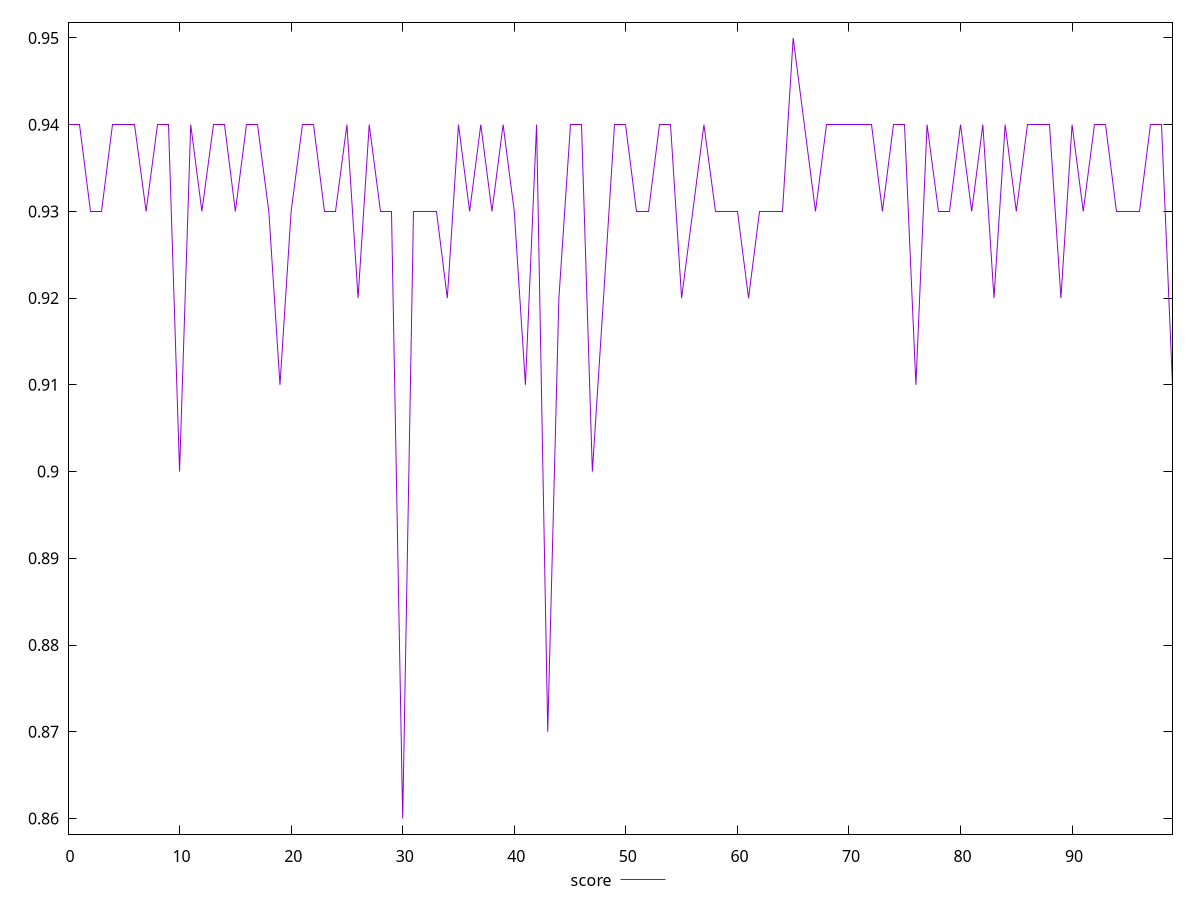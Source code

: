 reset

$score <<EOF
0 0.94
1 0.94
2 0.93
3 0.93
4 0.94
5 0.94
6 0.94
7 0.93
8 0.94
9 0.94
10 0.9
11 0.94
12 0.93
13 0.94
14 0.94
15 0.93
16 0.94
17 0.94
18 0.93
19 0.91
20 0.93
21 0.94
22 0.94
23 0.93
24 0.93
25 0.94
26 0.92
27 0.94
28 0.93
29 0.93
30 0.86
31 0.93
32 0.93
33 0.93
34 0.92
35 0.94
36 0.93
37 0.94
38 0.93
39 0.94
40 0.93
41 0.91
42 0.94
43 0.87
44 0.92
45 0.94
46 0.94
47 0.9
48 0.92
49 0.94
50 0.94
51 0.93
52 0.93
53 0.94
54 0.94
55 0.92
56 0.93
57 0.94
58 0.93
59 0.93
60 0.93
61 0.92
62 0.93
63 0.93
64 0.93
65 0.95
66 0.94
67 0.93
68 0.94
69 0.94
70 0.94
71 0.94
72 0.94
73 0.93
74 0.94
75 0.94
76 0.91
77 0.94
78 0.93
79 0.93
80 0.94
81 0.93
82 0.94
83 0.92
84 0.94
85 0.93
86 0.94
87 0.94
88 0.94
89 0.92
90 0.94
91 0.93
92 0.94
93 0.94
94 0.93
95 0.93
96 0.93
97 0.94
98 0.94
99 0.91
EOF

set key outside below
set xrange [0:99]
set yrange [0.8582:0.9518]
set trange [0.8582:0.9518]
set terminal svg size 640, 500 enhanced background rgb 'white'
set output "reprap/bootup-time/samples/pages+cached+noexternal/score/values.svg"

plot $score title "score" with line

reset
